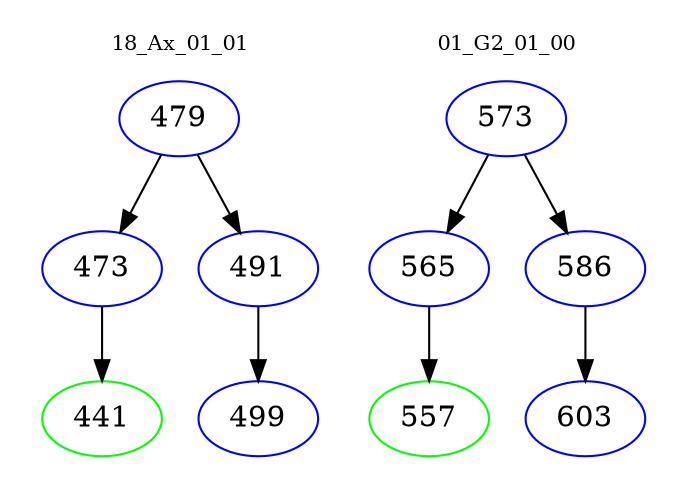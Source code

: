 digraph{
subgraph cluster_0 {
color = white
label = "18_Ax_01_01";
fontsize=10;
T0_479 [label="479", color="blue"]
T0_479 -> T0_473 [color="black"]
T0_473 [label="473", color="blue"]
T0_473 -> T0_441 [color="black"]
T0_441 [label="441", color="green"]
T0_479 -> T0_491 [color="black"]
T0_491 [label="491", color="blue"]
T0_491 -> T0_499 [color="black"]
T0_499 [label="499", color="blue"]
}
subgraph cluster_1 {
color = white
label = "01_G2_01_00";
fontsize=10;
T1_573 [label="573", color="blue"]
T1_573 -> T1_565 [color="black"]
T1_565 [label="565", color="blue"]
T1_565 -> T1_557 [color="black"]
T1_557 [label="557", color="green"]
T1_573 -> T1_586 [color="black"]
T1_586 [label="586", color="blue"]
T1_586 -> T1_603 [color="black"]
T1_603 [label="603", color="blue"]
}
}
